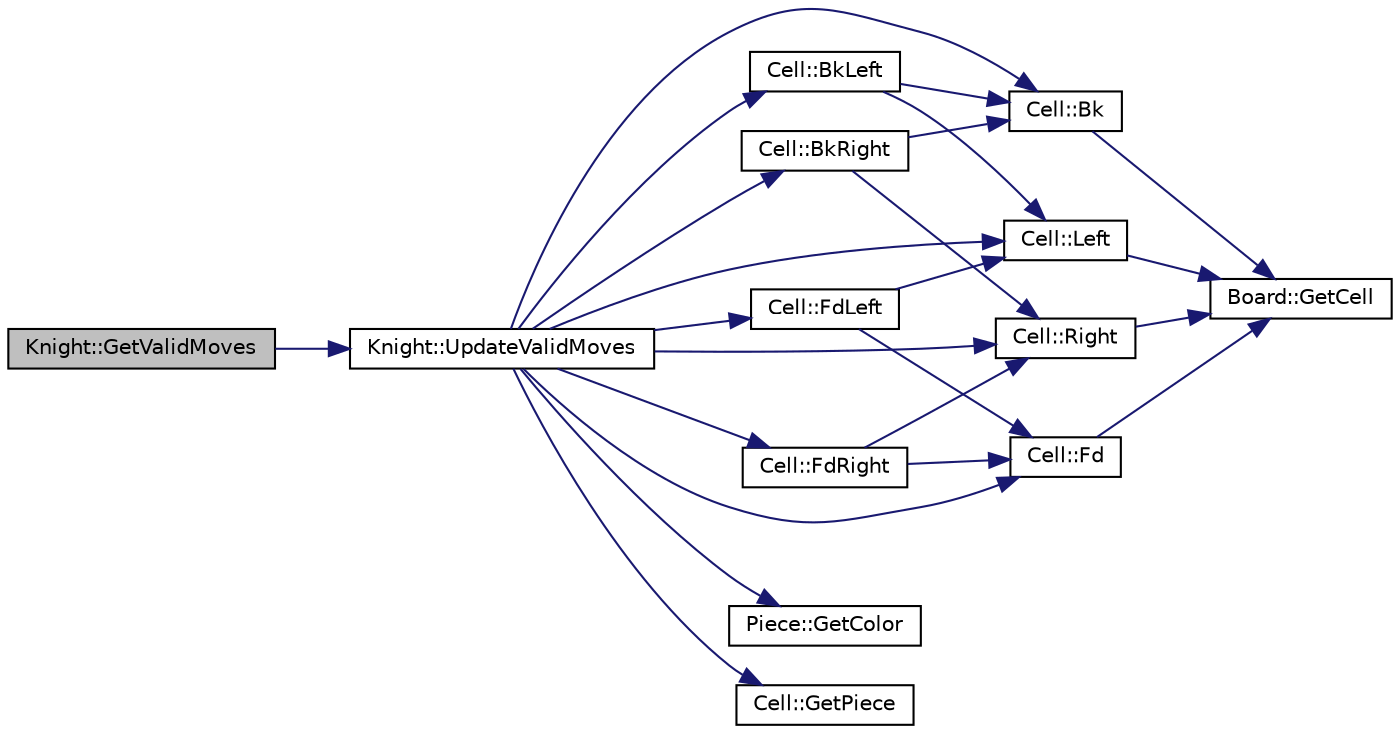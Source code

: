 digraph G
{
  bgcolor="transparent";
  edge [fontname="Helvetica",fontsize="10",labelfontname="Helvetica",labelfontsize="10"];
  node [fontname="Helvetica",fontsize="10",shape=record];
  rankdir=LR;
  Node1 [label="Knight::GetValidMoves",height=0.2,width=0.4,color="black", fillcolor="grey75", style="filled" fontcolor="black"];
  Node1 -> Node2 [color="midnightblue",fontsize="10",style="solid",fontname="Helvetica"];
  Node2 [label="Knight::UpdateValidMoves",height=0.2,width=0.4,color="black",URL="$d5/d23/classKnight.html#a13ab95b9262bf1ec82495d5c7012dc6a",tooltip="Update validMoves to match the state of the current board."];
  Node2 -> Node3 [color="midnightblue",fontsize="10",style="solid",fontname="Helvetica"];
  Node3 [label="Cell::Bk",height=0.2,width=0.4,color="black",URL="$de/dfd/classCell.html#a07e300578c39caf67e9c34bd729097ad"];
  Node3 -> Node4 [color="midnightblue",fontsize="10",style="solid",fontname="Helvetica"];
  Node4 [label="Board::GetCell",height=0.2,width=0.4,color="black",URL="$de/d23/classBoard.html#a35976fe4d5108f29f9de9b83901cf74c"];
  Node2 -> Node5 [color="midnightblue",fontsize="10",style="solid",fontname="Helvetica"];
  Node5 [label="Cell::BkLeft",height=0.2,width=0.4,color="black",URL="$de/dfd/classCell.html#a0fdfe227ebb5d5ed3280aa7eeb5ce9bd"];
  Node5 -> Node3 [color="midnightblue",fontsize="10",style="solid",fontname="Helvetica"];
  Node5 -> Node6 [color="midnightblue",fontsize="10",style="solid",fontname="Helvetica"];
  Node6 [label="Cell::Left",height=0.2,width=0.4,color="black",URL="$de/dfd/classCell.html#a89d2af2c9ccc6c6c00c5875e7aff4d66"];
  Node6 -> Node4 [color="midnightblue",fontsize="10",style="solid",fontname="Helvetica"];
  Node2 -> Node7 [color="midnightblue",fontsize="10",style="solid",fontname="Helvetica"];
  Node7 [label="Cell::BkRight",height=0.2,width=0.4,color="black",URL="$de/dfd/classCell.html#ada57932d5a8c2cf3b595e088901cac2f"];
  Node7 -> Node3 [color="midnightblue",fontsize="10",style="solid",fontname="Helvetica"];
  Node7 -> Node8 [color="midnightblue",fontsize="10",style="solid",fontname="Helvetica"];
  Node8 [label="Cell::Right",height=0.2,width=0.4,color="black",URL="$de/dfd/classCell.html#a8f3ed2f4868020ad843f4ea0f8291966"];
  Node8 -> Node4 [color="midnightblue",fontsize="10",style="solid",fontname="Helvetica"];
  Node2 -> Node9 [color="midnightblue",fontsize="10",style="solid",fontname="Helvetica"];
  Node9 [label="Cell::Fd",height=0.2,width=0.4,color="black",URL="$de/dfd/classCell.html#aa24c09ea7005cb60a7d011a02e5a8122"];
  Node9 -> Node4 [color="midnightblue",fontsize="10",style="solid",fontname="Helvetica"];
  Node2 -> Node10 [color="midnightblue",fontsize="10",style="solid",fontname="Helvetica"];
  Node10 [label="Cell::FdLeft",height=0.2,width=0.4,color="black",URL="$de/dfd/classCell.html#af17aacdae080a3df58acf45dc32b704a"];
  Node10 -> Node9 [color="midnightblue",fontsize="10",style="solid",fontname="Helvetica"];
  Node10 -> Node6 [color="midnightblue",fontsize="10",style="solid",fontname="Helvetica"];
  Node2 -> Node11 [color="midnightblue",fontsize="10",style="solid",fontname="Helvetica"];
  Node11 [label="Cell::FdRight",height=0.2,width=0.4,color="black",URL="$de/dfd/classCell.html#ac72853988bba71e9f7a9968d6b9ffade"];
  Node11 -> Node9 [color="midnightblue",fontsize="10",style="solid",fontname="Helvetica"];
  Node11 -> Node8 [color="midnightblue",fontsize="10",style="solid",fontname="Helvetica"];
  Node2 -> Node12 [color="midnightblue",fontsize="10",style="solid",fontname="Helvetica"];
  Node12 [label="Piece::GetColor",height=0.2,width=0.4,color="black",URL="$d5/df0/classPiece.html#a30f7a75c0a9a7a7429dea1b72277db34"];
  Node2 -> Node13 [color="midnightblue",fontsize="10",style="solid",fontname="Helvetica"];
  Node13 [label="Cell::GetPiece",height=0.2,width=0.4,color="black",URL="$de/dfd/classCell.html#a101bba9095488768a82099930d4ffb61"];
  Node2 -> Node6 [color="midnightblue",fontsize="10",style="solid",fontname="Helvetica"];
  Node2 -> Node8 [color="midnightblue",fontsize="10",style="solid",fontname="Helvetica"];
}
